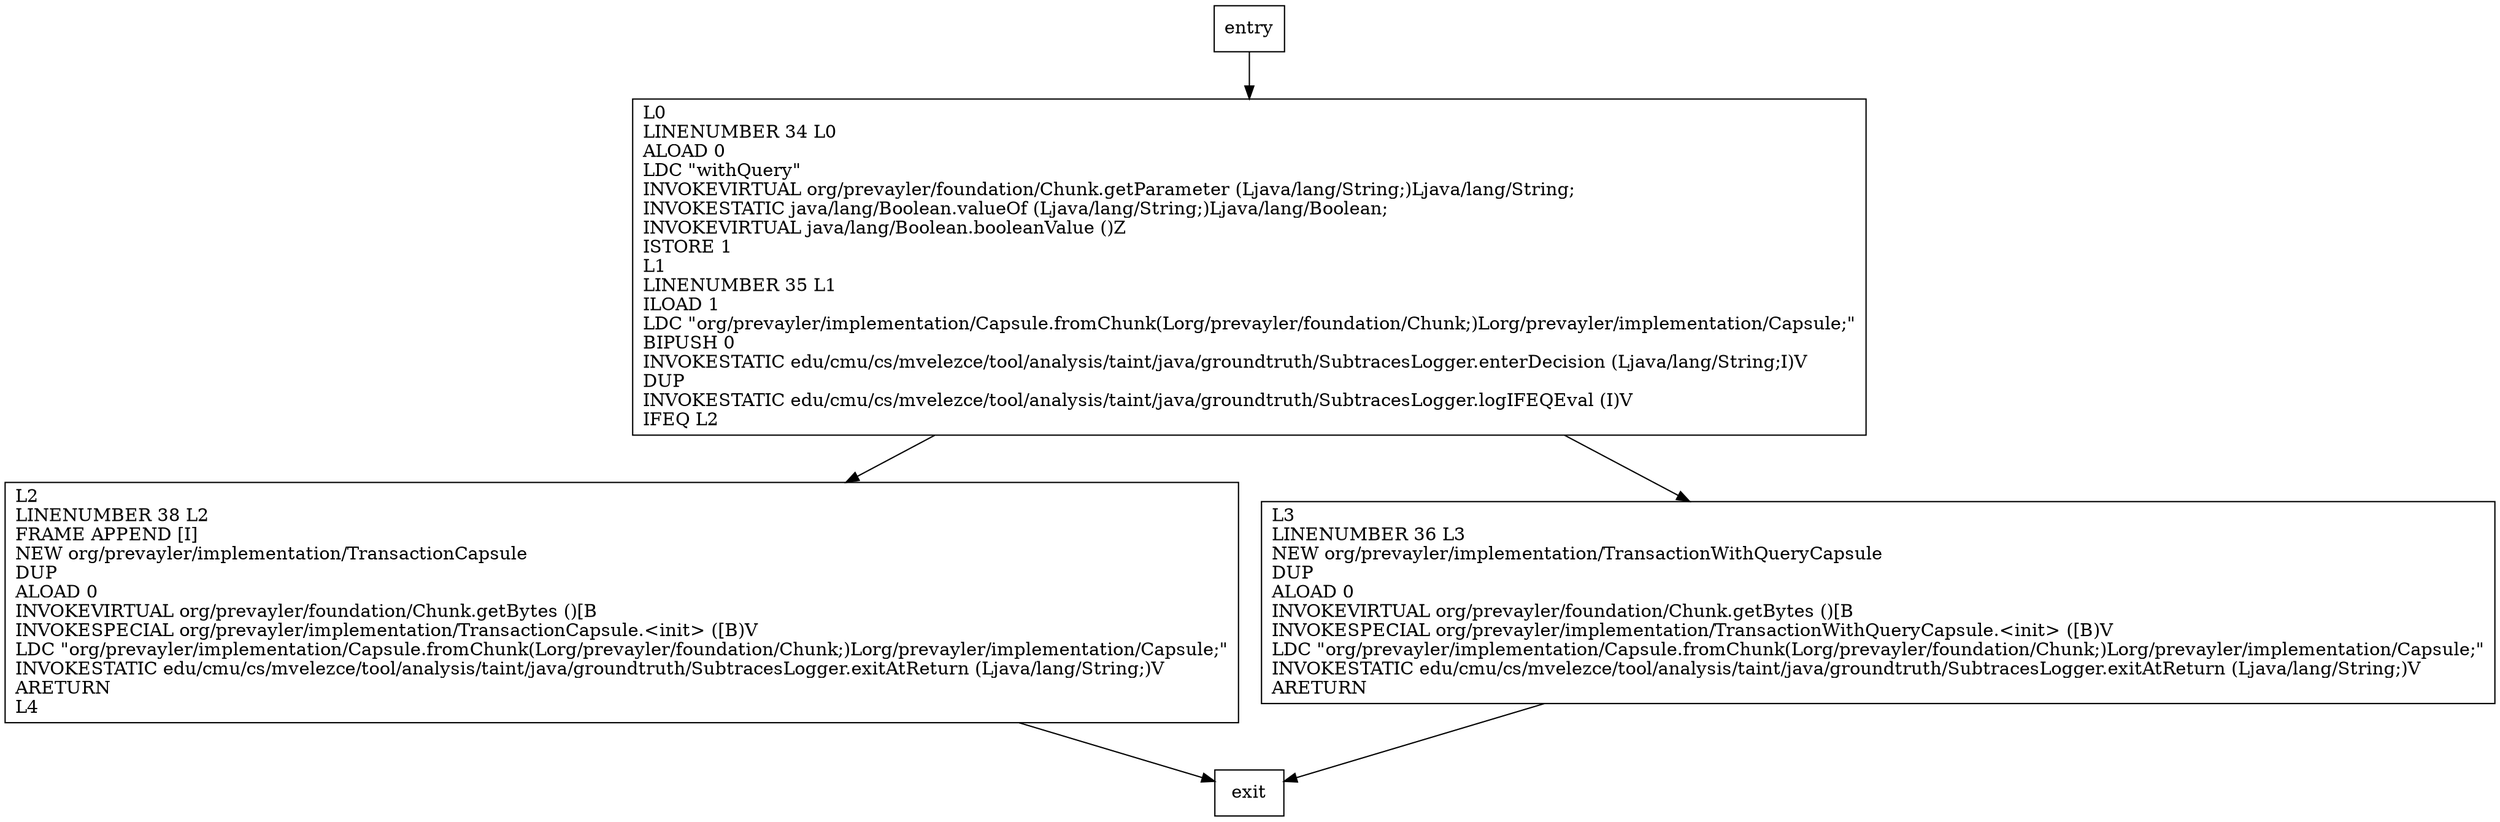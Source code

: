 digraph fromChunk {
node [shape=record];
1995250556 [label="L0\lLINENUMBER 34 L0\lALOAD 0\lLDC \"withQuery\"\lINVOKEVIRTUAL org/prevayler/foundation/Chunk.getParameter (Ljava/lang/String;)Ljava/lang/String;\lINVOKESTATIC java/lang/Boolean.valueOf (Ljava/lang/String;)Ljava/lang/Boolean;\lINVOKEVIRTUAL java/lang/Boolean.booleanValue ()Z\lISTORE 1\lL1\lLINENUMBER 35 L1\lILOAD 1\lLDC \"org/prevayler/implementation/Capsule.fromChunk(Lorg/prevayler/foundation/Chunk;)Lorg/prevayler/implementation/Capsule;\"\lBIPUSH 0\lINVOKESTATIC edu/cmu/cs/mvelezce/tool/analysis/taint/java/groundtruth/SubtracesLogger.enterDecision (Ljava/lang/String;I)V\lDUP\lINVOKESTATIC edu/cmu/cs/mvelezce/tool/analysis/taint/java/groundtruth/SubtracesLogger.logIFEQEval (I)V\lIFEQ L2\l"];
961160488 [label="L2\lLINENUMBER 38 L2\lFRAME APPEND [I]\lNEW org/prevayler/implementation/TransactionCapsule\lDUP\lALOAD 0\lINVOKEVIRTUAL org/prevayler/foundation/Chunk.getBytes ()[B\lINVOKESPECIAL org/prevayler/implementation/TransactionCapsule.\<init\> ([B)V\lLDC \"org/prevayler/implementation/Capsule.fromChunk(Lorg/prevayler/foundation/Chunk;)Lorg/prevayler/implementation/Capsule;\"\lINVOKESTATIC edu/cmu/cs/mvelezce/tool/analysis/taint/java/groundtruth/SubtracesLogger.exitAtReturn (Ljava/lang/String;)V\lARETURN\lL4\l"];
301749835 [label="L3\lLINENUMBER 36 L3\lNEW org/prevayler/implementation/TransactionWithQueryCapsule\lDUP\lALOAD 0\lINVOKEVIRTUAL org/prevayler/foundation/Chunk.getBytes ()[B\lINVOKESPECIAL org/prevayler/implementation/TransactionWithQueryCapsule.\<init\> ([B)V\lLDC \"org/prevayler/implementation/Capsule.fromChunk(Lorg/prevayler/foundation/Chunk;)Lorg/prevayler/implementation/Capsule;\"\lINVOKESTATIC edu/cmu/cs/mvelezce/tool/analysis/taint/java/groundtruth/SubtracesLogger.exitAtReturn (Ljava/lang/String;)V\lARETURN\l"];
entry;
exit;
entry -> 1995250556;
1995250556 -> 961160488;
1995250556 -> 301749835;
961160488 -> exit;
301749835 -> exit;
}

